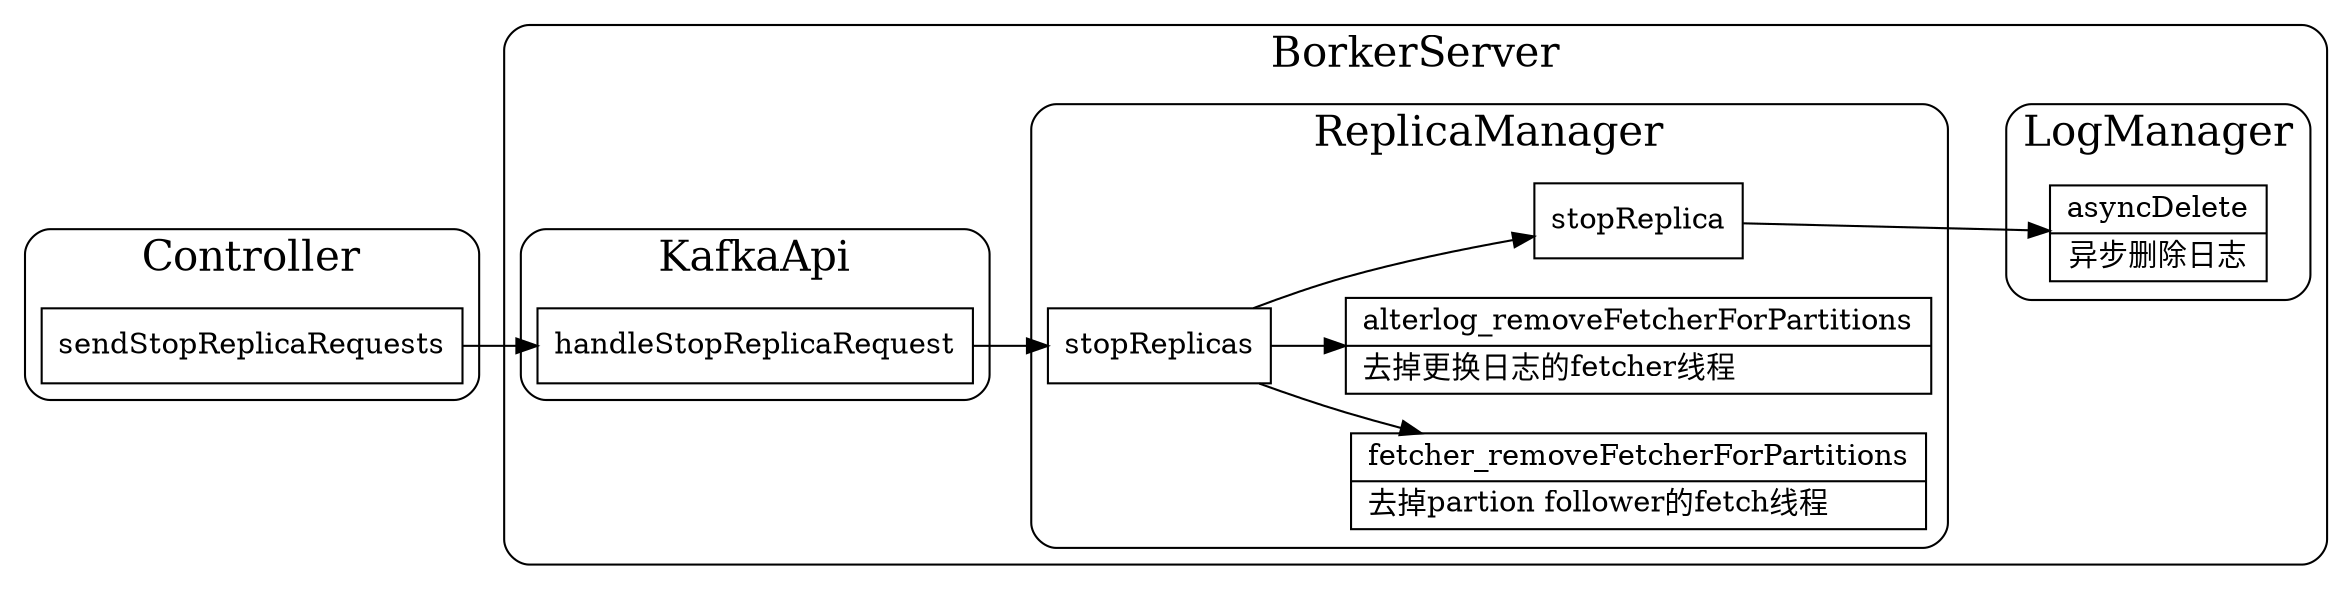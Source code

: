 digraph brokerStopReplica {
  node[shape=box;];
  newrank=true;
  rankdir=LR;
  subgraph cluster_BorkerServer {
    graph[label="BorkerServer";fontsize=20;style=rounded];
    subgraph cluster_LogManager {
      graph[label="LogManager";fontsize=20;style=rounded];
      asyncDelete;
      asyncDelete[
        shape="record";
        label="{{
          asyncDelete|
          异步删除日志
        }}";
      ];
    };

    subgraph cluster_ReplicaManager {
      graph[label="ReplicaManager";fontsize=20;style=rounded];
      stopReplicas ->{
        fetcher_removeFetcherForPartitions[
          shape="record";
          label="{{
            fetcher_removeFetcherForPartitions|
            去掉partion follower的fetch线程\l
          }}";
        ];
        alterlog_removeFetcherForPartitions[
          shape="record";
          label="{{
            alterlog_removeFetcherForPartitions|
            去掉更换日志的fetcher线程\l
          }}";
        ];
        stopReplica;
      };
      stopReplica -> {
        asyncDelete;
      }
    };

    subgraph cluster_KafkaApi {
      graph[label="KafkaApi";fontsize=20;style=rounded];
      handleStopReplicaRequest -> stopReplicas;
    };
  };

  subgraph cluster_Controller {
    graph[label="Controller";fontsize=20;style=rounded];
    sendStopReplicaRequests;
  };
  sendStopReplicaRequests -> handleStopReplicaRequest;
}
